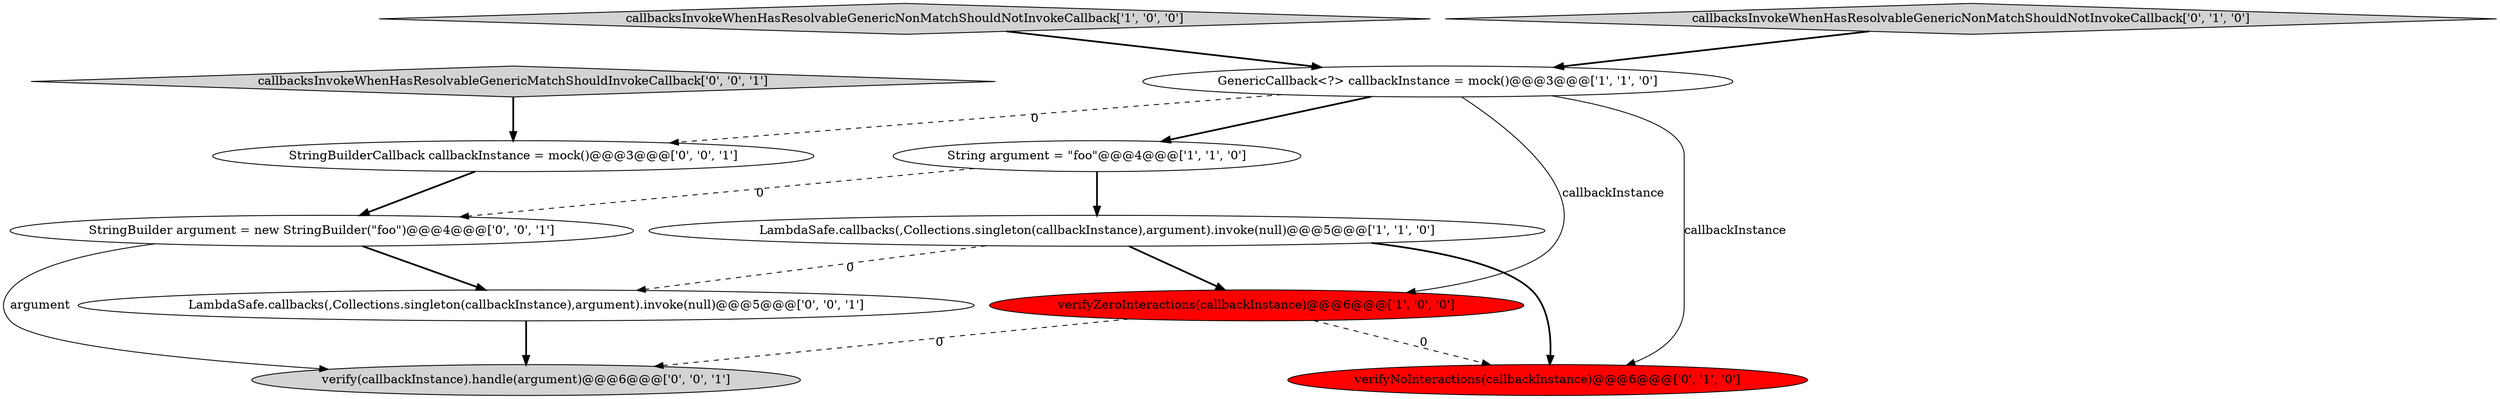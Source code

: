 digraph {
2 [style = filled, label = "LambdaSafe.callbacks(,Collections.singleton(callbackInstance),argument).invoke(null)@@@5@@@['1', '1', '0']", fillcolor = white, shape = ellipse image = "AAA0AAABBB1BBB"];
10 [style = filled, label = "StringBuilder argument = new StringBuilder(\"foo\")@@@4@@@['0', '0', '1']", fillcolor = white, shape = ellipse image = "AAA0AAABBB3BBB"];
1 [style = filled, label = "callbacksInvokeWhenHasResolvableGenericNonMatchShouldNotInvokeCallback['1', '0', '0']", fillcolor = lightgray, shape = diamond image = "AAA0AAABBB1BBB"];
9 [style = filled, label = "LambdaSafe.callbacks(,Collections.singleton(callbackInstance),argument).invoke(null)@@@5@@@['0', '0', '1']", fillcolor = white, shape = ellipse image = "AAA0AAABBB3BBB"];
8 [style = filled, label = "StringBuilderCallback callbackInstance = mock()@@@3@@@['0', '0', '1']", fillcolor = white, shape = ellipse image = "AAA0AAABBB3BBB"];
11 [style = filled, label = "verify(callbackInstance).handle(argument)@@@6@@@['0', '0', '1']", fillcolor = lightgray, shape = ellipse image = "AAA0AAABBB3BBB"];
7 [style = filled, label = "callbacksInvokeWhenHasResolvableGenericMatchShouldInvokeCallback['0', '0', '1']", fillcolor = lightgray, shape = diamond image = "AAA0AAABBB3BBB"];
0 [style = filled, label = "String argument = \"foo\"@@@4@@@['1', '1', '0']", fillcolor = white, shape = ellipse image = "AAA0AAABBB1BBB"];
5 [style = filled, label = "callbacksInvokeWhenHasResolvableGenericNonMatchShouldNotInvokeCallback['0', '1', '0']", fillcolor = lightgray, shape = diamond image = "AAA0AAABBB2BBB"];
4 [style = filled, label = "verifyZeroInteractions(callbackInstance)@@@6@@@['1', '0', '0']", fillcolor = red, shape = ellipse image = "AAA1AAABBB1BBB"];
6 [style = filled, label = "verifyNoInteractions(callbackInstance)@@@6@@@['0', '1', '0']", fillcolor = red, shape = ellipse image = "AAA1AAABBB2BBB"];
3 [style = filled, label = "GenericCallback<?> callbackInstance = mock()@@@3@@@['1', '1', '0']", fillcolor = white, shape = ellipse image = "AAA0AAABBB1BBB"];
1->3 [style = bold, label=""];
5->3 [style = bold, label=""];
10->11 [style = solid, label="argument"];
3->8 [style = dashed, label="0"];
8->10 [style = bold, label=""];
10->9 [style = bold, label=""];
4->11 [style = dashed, label="0"];
9->11 [style = bold, label=""];
0->10 [style = dashed, label="0"];
4->6 [style = dashed, label="0"];
7->8 [style = bold, label=""];
2->9 [style = dashed, label="0"];
2->4 [style = bold, label=""];
2->6 [style = bold, label=""];
3->4 [style = solid, label="callbackInstance"];
3->0 [style = bold, label=""];
0->2 [style = bold, label=""];
3->6 [style = solid, label="callbackInstance"];
}

